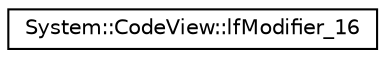 digraph G
{
  edge [fontname="Helvetica",fontsize="10",labelfontname="Helvetica",labelfontsize="10"];
  node [fontname="Helvetica",fontsize="10",shape=record];
  rankdir="LR";
  Node1 [label="System::CodeView::lfModifier_16",height=0.2,width=0.4,color="black", fillcolor="white", style="filled",URL="$struct_system_1_1_code_view_1_1lf_modifier__16.html"];
}
